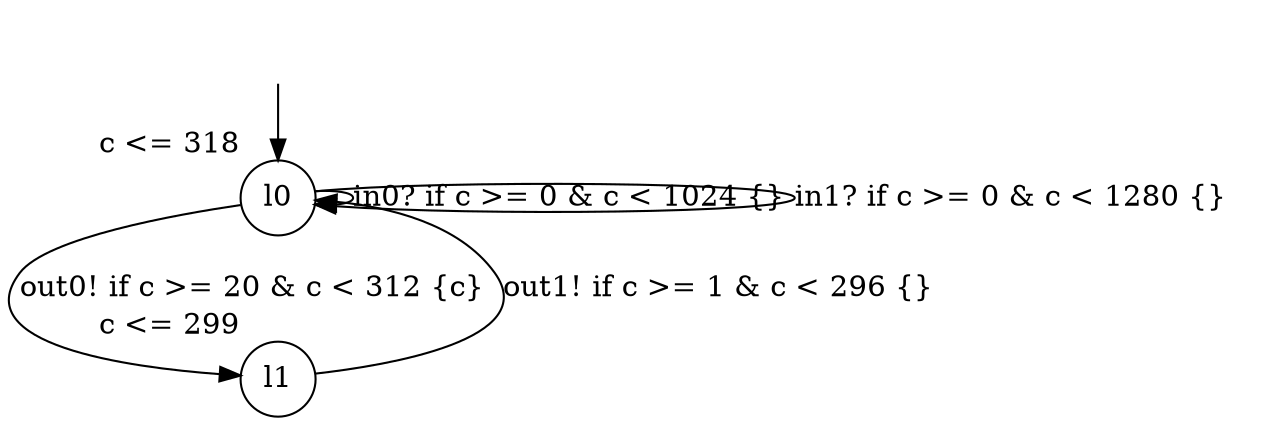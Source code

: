 digraph g {
__start0 [label="" shape="none"];
l0 [shape="circle" margin=0 label="l0", xlabel="c <= 318"];
l1 [shape="circle" margin=0 label="l1", xlabel="c <= 299"];
l0 -> l0 [label="in0? if c >= 0 & c < 1024 {} "];
l0 -> l0 [label="in1? if c >= 0 & c < 1280 {} "];
l0 -> l1 [label="out0! if c >= 20 & c < 312 {c} "];
l1 -> l0 [label="out1! if c >= 1 & c < 296 {} "];
__start0 -> l0;
}
